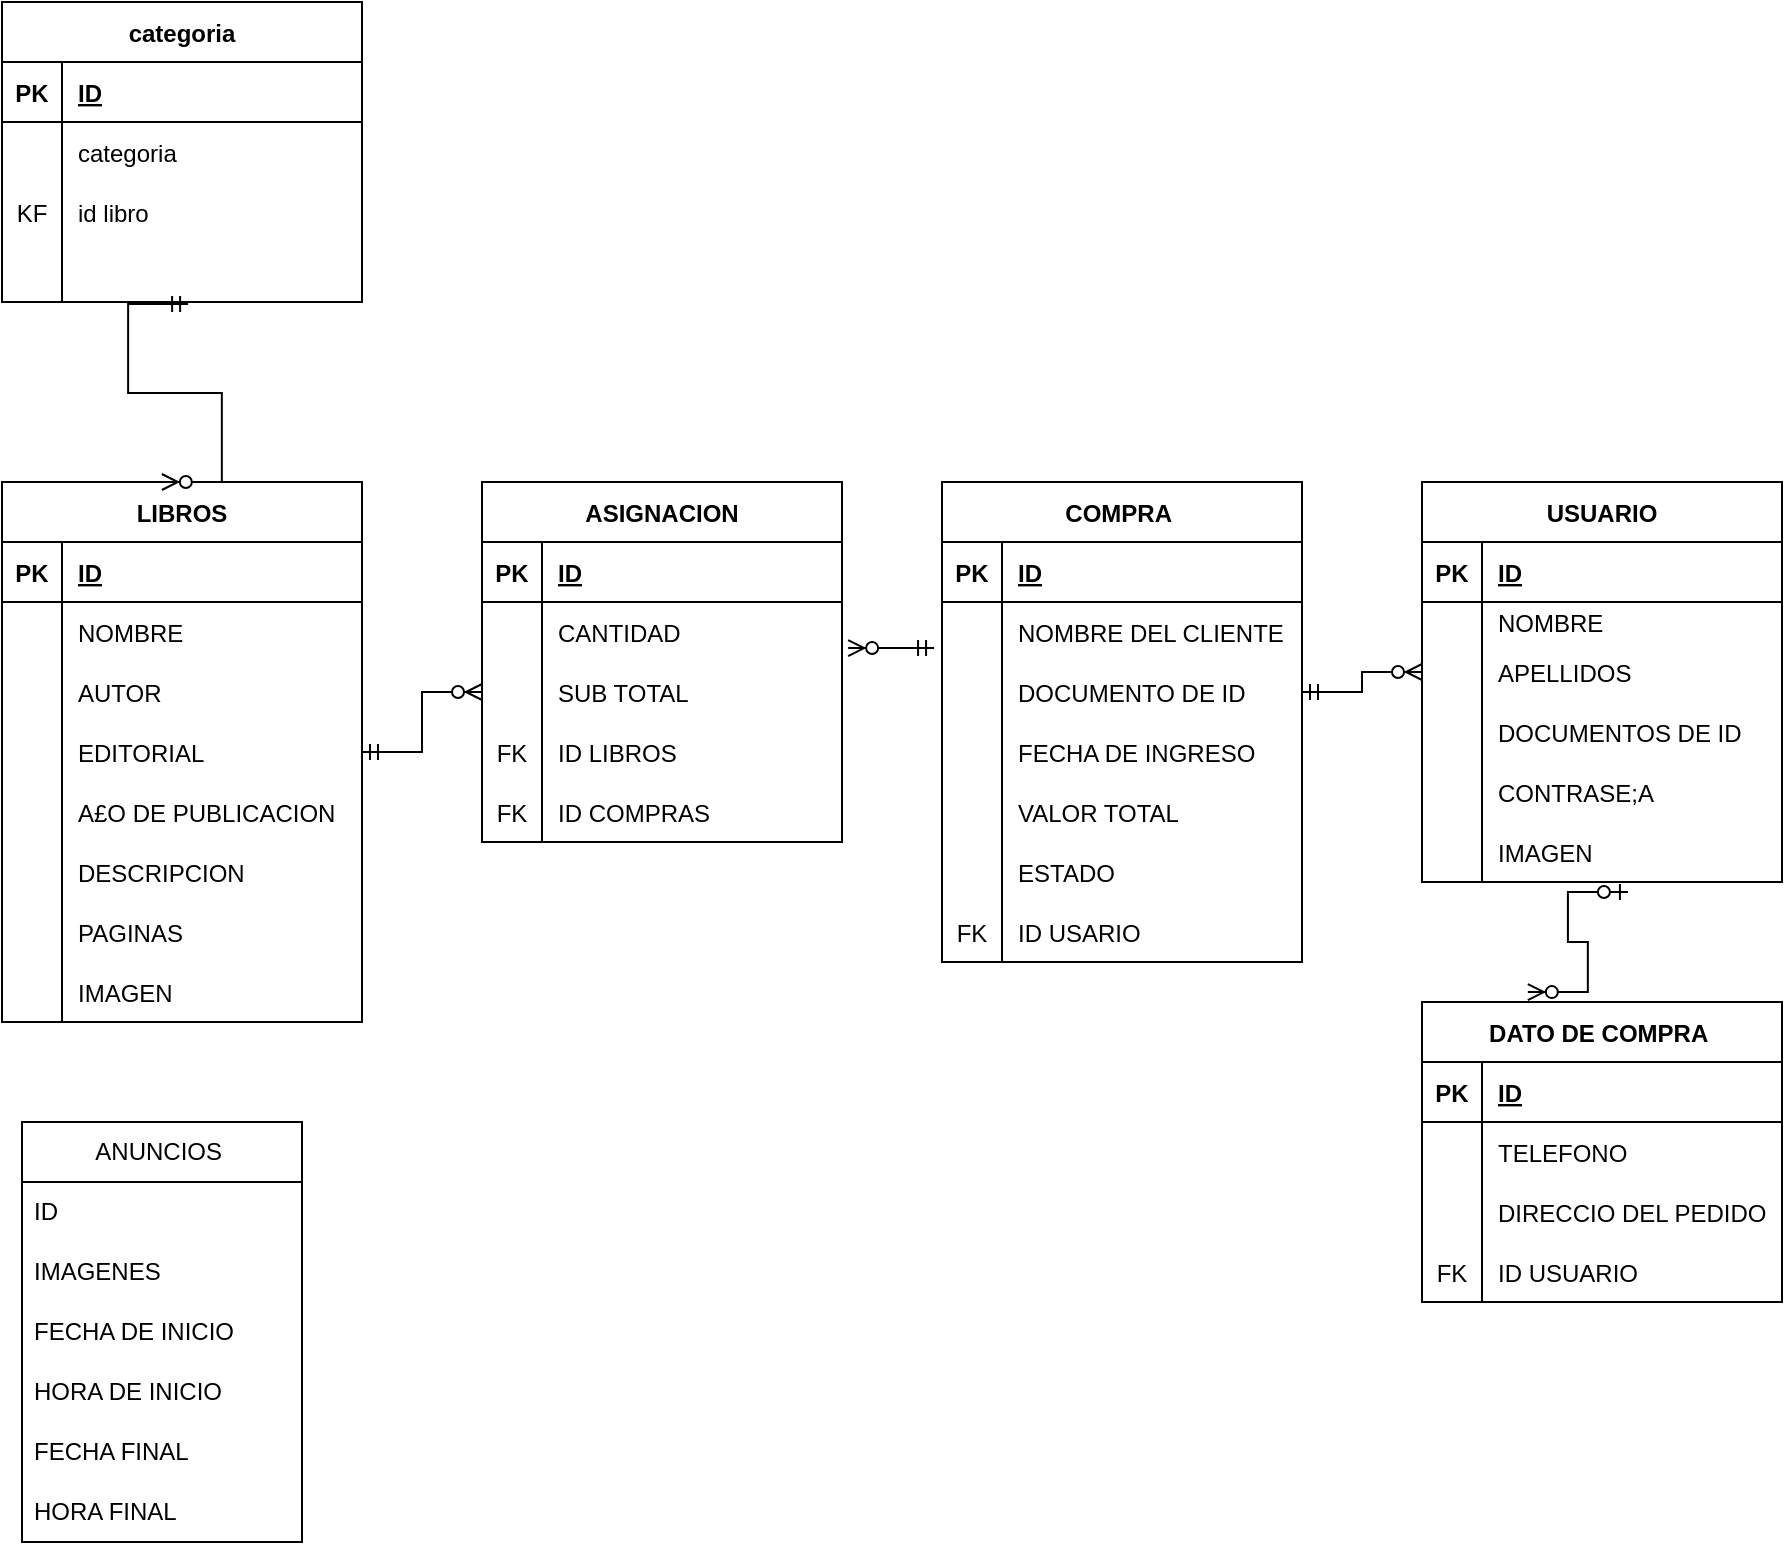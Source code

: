 <mxfile version="20.8.23" type="github">
  <diagram name="Page-1" id="SdOR_lcxehe7at8e-WVL">
    <mxGraphModel dx="880" dy="1613" grid="1" gridSize="10" guides="1" tooltips="1" connect="1" arrows="1" fold="1" page="1" pageScale="1" pageWidth="827" pageHeight="1169" math="0" shadow="0">
      <root>
        <mxCell id="0" />
        <mxCell id="1" parent="0" />
        <mxCell id="GpgRx4gBIqmJaKWtZ5LS-45" value="ANUNCIOS&amp;nbsp;" style="swimlane;fontStyle=0;childLayout=stackLayout;horizontal=1;startSize=30;horizontalStack=0;resizeParent=1;resizeParentMax=0;resizeLast=0;collapsible=1;marginBottom=0;whiteSpace=wrap;html=1;" vertex="1" parent="1">
          <mxGeometry x="40" y="420" width="140" height="210" as="geometry" />
        </mxCell>
        <mxCell id="GpgRx4gBIqmJaKWtZ5LS-46" value="ID" style="text;strokeColor=none;fillColor=none;align=left;verticalAlign=middle;spacingLeft=4;spacingRight=4;overflow=hidden;points=[[0,0.5],[1,0.5]];portConstraint=eastwest;rotatable=0;whiteSpace=wrap;html=1;" vertex="1" parent="GpgRx4gBIqmJaKWtZ5LS-45">
          <mxGeometry y="30" width="140" height="30" as="geometry" />
        </mxCell>
        <mxCell id="GpgRx4gBIqmJaKWtZ5LS-47" value="IMAGENES" style="text;strokeColor=none;fillColor=none;align=left;verticalAlign=middle;spacingLeft=4;spacingRight=4;overflow=hidden;points=[[0,0.5],[1,0.5]];portConstraint=eastwest;rotatable=0;whiteSpace=wrap;html=1;" vertex="1" parent="GpgRx4gBIqmJaKWtZ5LS-45">
          <mxGeometry y="60" width="140" height="30" as="geometry" />
        </mxCell>
        <mxCell id="GpgRx4gBIqmJaKWtZ5LS-48" value="FECHA DE INICIO" style="text;strokeColor=none;fillColor=none;align=left;verticalAlign=middle;spacingLeft=4;spacingRight=4;overflow=hidden;points=[[0,0.5],[1,0.5]];portConstraint=eastwest;rotatable=0;whiteSpace=wrap;html=1;" vertex="1" parent="GpgRx4gBIqmJaKWtZ5LS-45">
          <mxGeometry y="90" width="140" height="30" as="geometry" />
        </mxCell>
        <mxCell id="GpgRx4gBIqmJaKWtZ5LS-49" value="HORA DE INICIO" style="text;strokeColor=none;fillColor=none;align=left;verticalAlign=middle;spacingLeft=4;spacingRight=4;overflow=hidden;points=[[0,0.5],[1,0.5]];portConstraint=eastwest;rotatable=0;whiteSpace=wrap;html=1;" vertex="1" parent="GpgRx4gBIqmJaKWtZ5LS-45">
          <mxGeometry y="120" width="140" height="30" as="geometry" />
        </mxCell>
        <mxCell id="GpgRx4gBIqmJaKWtZ5LS-50" value="FECHA FINAL&amp;nbsp;" style="text;strokeColor=none;fillColor=none;align=left;verticalAlign=middle;spacingLeft=4;spacingRight=4;overflow=hidden;points=[[0,0.5],[1,0.5]];portConstraint=eastwest;rotatable=0;whiteSpace=wrap;html=1;" vertex="1" parent="GpgRx4gBIqmJaKWtZ5LS-45">
          <mxGeometry y="150" width="140" height="30" as="geometry" />
        </mxCell>
        <mxCell id="GpgRx4gBIqmJaKWtZ5LS-51" value="HORA FINAL" style="text;strokeColor=none;fillColor=none;align=left;verticalAlign=middle;spacingLeft=4;spacingRight=4;overflow=hidden;points=[[0,0.5],[1,0.5]];portConstraint=eastwest;rotatable=0;whiteSpace=wrap;html=1;" vertex="1" parent="GpgRx4gBIqmJaKWtZ5LS-45">
          <mxGeometry y="180" width="140" height="30" as="geometry" />
        </mxCell>
        <mxCell id="GpgRx4gBIqmJaKWtZ5LS-78" value="DATO DE COMPRA " style="shape=table;startSize=30;container=1;collapsible=1;childLayout=tableLayout;fixedRows=1;rowLines=0;fontStyle=1;align=center;resizeLast=1;" vertex="1" parent="1">
          <mxGeometry x="740" y="360" width="180" height="150" as="geometry" />
        </mxCell>
        <mxCell id="GpgRx4gBIqmJaKWtZ5LS-79" value="" style="shape=tableRow;horizontal=0;startSize=0;swimlaneHead=0;swimlaneBody=0;fillColor=none;collapsible=0;dropTarget=0;points=[[0,0.5],[1,0.5]];portConstraint=eastwest;top=0;left=0;right=0;bottom=1;" vertex="1" parent="GpgRx4gBIqmJaKWtZ5LS-78">
          <mxGeometry y="30" width="180" height="30" as="geometry" />
        </mxCell>
        <mxCell id="GpgRx4gBIqmJaKWtZ5LS-80" value="PK" style="shape=partialRectangle;connectable=0;fillColor=none;top=0;left=0;bottom=0;right=0;fontStyle=1;overflow=hidden;" vertex="1" parent="GpgRx4gBIqmJaKWtZ5LS-79">
          <mxGeometry width="30" height="30" as="geometry">
            <mxRectangle width="30" height="30" as="alternateBounds" />
          </mxGeometry>
        </mxCell>
        <mxCell id="GpgRx4gBIqmJaKWtZ5LS-81" value="ID" style="shape=partialRectangle;connectable=0;fillColor=none;top=0;left=0;bottom=0;right=0;align=left;spacingLeft=6;fontStyle=5;overflow=hidden;" vertex="1" parent="GpgRx4gBIqmJaKWtZ5LS-79">
          <mxGeometry x="30" width="150" height="30" as="geometry">
            <mxRectangle width="150" height="30" as="alternateBounds" />
          </mxGeometry>
        </mxCell>
        <mxCell id="GpgRx4gBIqmJaKWtZ5LS-82" value="" style="shape=tableRow;horizontal=0;startSize=0;swimlaneHead=0;swimlaneBody=0;fillColor=none;collapsible=0;dropTarget=0;points=[[0,0.5],[1,0.5]];portConstraint=eastwest;top=0;left=0;right=0;bottom=0;" vertex="1" parent="GpgRx4gBIqmJaKWtZ5LS-78">
          <mxGeometry y="60" width="180" height="30" as="geometry" />
        </mxCell>
        <mxCell id="GpgRx4gBIqmJaKWtZ5LS-83" value="" style="shape=partialRectangle;connectable=0;fillColor=none;top=0;left=0;bottom=0;right=0;editable=1;overflow=hidden;" vertex="1" parent="GpgRx4gBIqmJaKWtZ5LS-82">
          <mxGeometry width="30" height="30" as="geometry">
            <mxRectangle width="30" height="30" as="alternateBounds" />
          </mxGeometry>
        </mxCell>
        <mxCell id="GpgRx4gBIqmJaKWtZ5LS-84" value="TELEFONO " style="shape=partialRectangle;connectable=0;fillColor=none;top=0;left=0;bottom=0;right=0;align=left;spacingLeft=6;overflow=hidden;" vertex="1" parent="GpgRx4gBIqmJaKWtZ5LS-82">
          <mxGeometry x="30" width="150" height="30" as="geometry">
            <mxRectangle width="150" height="30" as="alternateBounds" />
          </mxGeometry>
        </mxCell>
        <mxCell id="GpgRx4gBIqmJaKWtZ5LS-85" value="" style="shape=tableRow;horizontal=0;startSize=0;swimlaneHead=0;swimlaneBody=0;fillColor=none;collapsible=0;dropTarget=0;points=[[0,0.5],[1,0.5]];portConstraint=eastwest;top=0;left=0;right=0;bottom=0;" vertex="1" parent="GpgRx4gBIqmJaKWtZ5LS-78">
          <mxGeometry y="90" width="180" height="30" as="geometry" />
        </mxCell>
        <mxCell id="GpgRx4gBIqmJaKWtZ5LS-86" value="" style="shape=partialRectangle;connectable=0;fillColor=none;top=0;left=0;bottom=0;right=0;editable=1;overflow=hidden;" vertex="1" parent="GpgRx4gBIqmJaKWtZ5LS-85">
          <mxGeometry width="30" height="30" as="geometry">
            <mxRectangle width="30" height="30" as="alternateBounds" />
          </mxGeometry>
        </mxCell>
        <mxCell id="GpgRx4gBIqmJaKWtZ5LS-87" value="DIRECCIO DEL PEDIDO " style="shape=partialRectangle;connectable=0;fillColor=none;top=0;left=0;bottom=0;right=0;align=left;spacingLeft=6;overflow=hidden;" vertex="1" parent="GpgRx4gBIqmJaKWtZ5LS-85">
          <mxGeometry x="30" width="150" height="30" as="geometry">
            <mxRectangle width="150" height="30" as="alternateBounds" />
          </mxGeometry>
        </mxCell>
        <mxCell id="GpgRx4gBIqmJaKWtZ5LS-88" value="" style="shape=tableRow;horizontal=0;startSize=0;swimlaneHead=0;swimlaneBody=0;fillColor=none;collapsible=0;dropTarget=0;points=[[0,0.5],[1,0.5]];portConstraint=eastwest;top=0;left=0;right=0;bottom=0;" vertex="1" parent="GpgRx4gBIqmJaKWtZ5LS-78">
          <mxGeometry y="120" width="180" height="30" as="geometry" />
        </mxCell>
        <mxCell id="GpgRx4gBIqmJaKWtZ5LS-89" value="FK" style="shape=partialRectangle;connectable=0;fillColor=none;top=0;left=0;bottom=0;right=0;editable=1;overflow=hidden;" vertex="1" parent="GpgRx4gBIqmJaKWtZ5LS-88">
          <mxGeometry width="30" height="30" as="geometry">
            <mxRectangle width="30" height="30" as="alternateBounds" />
          </mxGeometry>
        </mxCell>
        <mxCell id="GpgRx4gBIqmJaKWtZ5LS-90" value="ID USUARIO " style="shape=partialRectangle;connectable=0;fillColor=none;top=0;left=0;bottom=0;right=0;align=left;spacingLeft=6;overflow=hidden;" vertex="1" parent="GpgRx4gBIqmJaKWtZ5LS-88">
          <mxGeometry x="30" width="150" height="30" as="geometry">
            <mxRectangle width="150" height="30" as="alternateBounds" />
          </mxGeometry>
        </mxCell>
        <mxCell id="GpgRx4gBIqmJaKWtZ5LS-91" value="USUARIO" style="shape=table;startSize=30;container=1;collapsible=1;childLayout=tableLayout;fixedRows=1;rowLines=0;fontStyle=1;align=center;resizeLast=1;" vertex="1" parent="1">
          <mxGeometry x="740" y="100" width="180" height="200" as="geometry" />
        </mxCell>
        <mxCell id="GpgRx4gBIqmJaKWtZ5LS-92" value="" style="shape=tableRow;horizontal=0;startSize=0;swimlaneHead=0;swimlaneBody=0;fillColor=none;collapsible=0;dropTarget=0;points=[[0,0.5],[1,0.5]];portConstraint=eastwest;top=0;left=0;right=0;bottom=1;" vertex="1" parent="GpgRx4gBIqmJaKWtZ5LS-91">
          <mxGeometry y="30" width="180" height="30" as="geometry" />
        </mxCell>
        <mxCell id="GpgRx4gBIqmJaKWtZ5LS-93" value="PK" style="shape=partialRectangle;connectable=0;fillColor=none;top=0;left=0;bottom=0;right=0;fontStyle=1;overflow=hidden;" vertex="1" parent="GpgRx4gBIqmJaKWtZ5LS-92">
          <mxGeometry width="30" height="30" as="geometry">
            <mxRectangle width="30" height="30" as="alternateBounds" />
          </mxGeometry>
        </mxCell>
        <mxCell id="GpgRx4gBIqmJaKWtZ5LS-94" value="ID" style="shape=partialRectangle;connectable=0;fillColor=none;top=0;left=0;bottom=0;right=0;align=left;spacingLeft=6;fontStyle=5;overflow=hidden;" vertex="1" parent="GpgRx4gBIqmJaKWtZ5LS-92">
          <mxGeometry x="30" width="150" height="30" as="geometry">
            <mxRectangle width="150" height="30" as="alternateBounds" />
          </mxGeometry>
        </mxCell>
        <mxCell id="GpgRx4gBIqmJaKWtZ5LS-95" value="" style="shape=tableRow;horizontal=0;startSize=0;swimlaneHead=0;swimlaneBody=0;fillColor=none;collapsible=0;dropTarget=0;points=[[0,0.5],[1,0.5]];portConstraint=eastwest;top=0;left=0;right=0;bottom=0;" vertex="1" parent="GpgRx4gBIqmJaKWtZ5LS-91">
          <mxGeometry y="60" width="180" height="20" as="geometry" />
        </mxCell>
        <mxCell id="GpgRx4gBIqmJaKWtZ5LS-96" value="" style="shape=partialRectangle;connectable=0;fillColor=none;top=0;left=0;bottom=0;right=0;editable=1;overflow=hidden;" vertex="1" parent="GpgRx4gBIqmJaKWtZ5LS-95">
          <mxGeometry width="30" height="20" as="geometry">
            <mxRectangle width="30" height="20" as="alternateBounds" />
          </mxGeometry>
        </mxCell>
        <mxCell id="GpgRx4gBIqmJaKWtZ5LS-97" value="NOMBRE" style="shape=partialRectangle;connectable=0;fillColor=none;top=0;left=0;bottom=0;right=0;align=left;spacingLeft=6;overflow=hidden;" vertex="1" parent="GpgRx4gBIqmJaKWtZ5LS-95">
          <mxGeometry x="30" width="150" height="20" as="geometry">
            <mxRectangle width="150" height="20" as="alternateBounds" />
          </mxGeometry>
        </mxCell>
        <mxCell id="GpgRx4gBIqmJaKWtZ5LS-98" value="" style="shape=tableRow;horizontal=0;startSize=0;swimlaneHead=0;swimlaneBody=0;fillColor=none;collapsible=0;dropTarget=0;points=[[0,0.5],[1,0.5]];portConstraint=eastwest;top=0;left=0;right=0;bottom=0;" vertex="1" parent="GpgRx4gBIqmJaKWtZ5LS-91">
          <mxGeometry y="80" width="180" height="30" as="geometry" />
        </mxCell>
        <mxCell id="GpgRx4gBIqmJaKWtZ5LS-99" value="" style="shape=partialRectangle;connectable=0;fillColor=none;top=0;left=0;bottom=0;right=0;editable=1;overflow=hidden;" vertex="1" parent="GpgRx4gBIqmJaKWtZ5LS-98">
          <mxGeometry width="30" height="30" as="geometry">
            <mxRectangle width="30" height="30" as="alternateBounds" />
          </mxGeometry>
        </mxCell>
        <mxCell id="GpgRx4gBIqmJaKWtZ5LS-100" value="APELLIDOS " style="shape=partialRectangle;connectable=0;fillColor=none;top=0;left=0;bottom=0;right=0;align=left;spacingLeft=6;overflow=hidden;" vertex="1" parent="GpgRx4gBIqmJaKWtZ5LS-98">
          <mxGeometry x="30" width="150" height="30" as="geometry">
            <mxRectangle width="150" height="30" as="alternateBounds" />
          </mxGeometry>
        </mxCell>
        <mxCell id="GpgRx4gBIqmJaKWtZ5LS-101" value="" style="shape=tableRow;horizontal=0;startSize=0;swimlaneHead=0;swimlaneBody=0;fillColor=none;collapsible=0;dropTarget=0;points=[[0,0.5],[1,0.5]];portConstraint=eastwest;top=0;left=0;right=0;bottom=0;" vertex="1" parent="GpgRx4gBIqmJaKWtZ5LS-91">
          <mxGeometry y="110" width="180" height="30" as="geometry" />
        </mxCell>
        <mxCell id="GpgRx4gBIqmJaKWtZ5LS-102" value="" style="shape=partialRectangle;connectable=0;fillColor=none;top=0;left=0;bottom=0;right=0;editable=1;overflow=hidden;" vertex="1" parent="GpgRx4gBIqmJaKWtZ5LS-101">
          <mxGeometry width="30" height="30" as="geometry">
            <mxRectangle width="30" height="30" as="alternateBounds" />
          </mxGeometry>
        </mxCell>
        <mxCell id="GpgRx4gBIqmJaKWtZ5LS-103" value="DOCUMENTOS DE ID" style="shape=partialRectangle;connectable=0;fillColor=none;top=0;left=0;bottom=0;right=0;align=left;spacingLeft=6;overflow=hidden;" vertex="1" parent="GpgRx4gBIqmJaKWtZ5LS-101">
          <mxGeometry x="30" width="150" height="30" as="geometry">
            <mxRectangle width="150" height="30" as="alternateBounds" />
          </mxGeometry>
        </mxCell>
        <mxCell id="GpgRx4gBIqmJaKWtZ5LS-104" value="" style="shape=tableRow;horizontal=0;startSize=0;swimlaneHead=0;swimlaneBody=0;fillColor=none;collapsible=0;dropTarget=0;points=[[0,0.5],[1,0.5]];portConstraint=eastwest;top=0;left=0;right=0;bottom=0;" vertex="1" parent="GpgRx4gBIqmJaKWtZ5LS-91">
          <mxGeometry y="140" width="180" height="30" as="geometry" />
        </mxCell>
        <mxCell id="GpgRx4gBIqmJaKWtZ5LS-105" value="" style="shape=partialRectangle;connectable=0;fillColor=none;top=0;left=0;bottom=0;right=0;editable=1;overflow=hidden;" vertex="1" parent="GpgRx4gBIqmJaKWtZ5LS-104">
          <mxGeometry width="30" height="30" as="geometry">
            <mxRectangle width="30" height="30" as="alternateBounds" />
          </mxGeometry>
        </mxCell>
        <mxCell id="GpgRx4gBIqmJaKWtZ5LS-106" value="CONTRASE;A " style="shape=partialRectangle;connectable=0;fillColor=none;top=0;left=0;bottom=0;right=0;align=left;spacingLeft=6;overflow=hidden;" vertex="1" parent="GpgRx4gBIqmJaKWtZ5LS-104">
          <mxGeometry x="30" width="150" height="30" as="geometry">
            <mxRectangle width="150" height="30" as="alternateBounds" />
          </mxGeometry>
        </mxCell>
        <mxCell id="GpgRx4gBIqmJaKWtZ5LS-107" value="" style="shape=tableRow;horizontal=0;startSize=0;swimlaneHead=0;swimlaneBody=0;fillColor=none;collapsible=0;dropTarget=0;points=[[0,0.5],[1,0.5]];portConstraint=eastwest;top=0;left=0;right=0;bottom=0;" vertex="1" parent="GpgRx4gBIqmJaKWtZ5LS-91">
          <mxGeometry y="170" width="180" height="30" as="geometry" />
        </mxCell>
        <mxCell id="GpgRx4gBIqmJaKWtZ5LS-108" value="" style="shape=partialRectangle;connectable=0;fillColor=none;top=0;left=0;bottom=0;right=0;editable=1;overflow=hidden;" vertex="1" parent="GpgRx4gBIqmJaKWtZ5LS-107">
          <mxGeometry width="30" height="30" as="geometry">
            <mxRectangle width="30" height="30" as="alternateBounds" />
          </mxGeometry>
        </mxCell>
        <mxCell id="GpgRx4gBIqmJaKWtZ5LS-109" value="IMAGEN " style="shape=partialRectangle;connectable=0;fillColor=none;top=0;left=0;bottom=0;right=0;align=left;spacingLeft=6;overflow=hidden;" vertex="1" parent="GpgRx4gBIqmJaKWtZ5LS-107">
          <mxGeometry x="30" width="150" height="30" as="geometry">
            <mxRectangle width="150" height="30" as="alternateBounds" />
          </mxGeometry>
        </mxCell>
        <mxCell id="GpgRx4gBIqmJaKWtZ5LS-110" value="COMPRA " style="shape=table;startSize=30;container=1;collapsible=1;childLayout=tableLayout;fixedRows=1;rowLines=0;fontStyle=1;align=center;resizeLast=1;" vertex="1" parent="1">
          <mxGeometry x="500" y="100" width="180" height="240" as="geometry" />
        </mxCell>
        <mxCell id="GpgRx4gBIqmJaKWtZ5LS-111" value="" style="shape=tableRow;horizontal=0;startSize=0;swimlaneHead=0;swimlaneBody=0;fillColor=none;collapsible=0;dropTarget=0;points=[[0,0.5],[1,0.5]];portConstraint=eastwest;top=0;left=0;right=0;bottom=1;" vertex="1" parent="GpgRx4gBIqmJaKWtZ5LS-110">
          <mxGeometry y="30" width="180" height="30" as="geometry" />
        </mxCell>
        <mxCell id="GpgRx4gBIqmJaKWtZ5LS-112" value="PK" style="shape=partialRectangle;connectable=0;fillColor=none;top=0;left=0;bottom=0;right=0;fontStyle=1;overflow=hidden;" vertex="1" parent="GpgRx4gBIqmJaKWtZ5LS-111">
          <mxGeometry width="30" height="30" as="geometry">
            <mxRectangle width="30" height="30" as="alternateBounds" />
          </mxGeometry>
        </mxCell>
        <mxCell id="GpgRx4gBIqmJaKWtZ5LS-113" value="ID" style="shape=partialRectangle;connectable=0;fillColor=none;top=0;left=0;bottom=0;right=0;align=left;spacingLeft=6;fontStyle=5;overflow=hidden;" vertex="1" parent="GpgRx4gBIqmJaKWtZ5LS-111">
          <mxGeometry x="30" width="150" height="30" as="geometry">
            <mxRectangle width="150" height="30" as="alternateBounds" />
          </mxGeometry>
        </mxCell>
        <mxCell id="GpgRx4gBIqmJaKWtZ5LS-114" value="" style="shape=tableRow;horizontal=0;startSize=0;swimlaneHead=0;swimlaneBody=0;fillColor=none;collapsible=0;dropTarget=0;points=[[0,0.5],[1,0.5]];portConstraint=eastwest;top=0;left=0;right=0;bottom=0;" vertex="1" parent="GpgRx4gBIqmJaKWtZ5LS-110">
          <mxGeometry y="60" width="180" height="30" as="geometry" />
        </mxCell>
        <mxCell id="GpgRx4gBIqmJaKWtZ5LS-115" value="" style="shape=partialRectangle;connectable=0;fillColor=none;top=0;left=0;bottom=0;right=0;editable=1;overflow=hidden;" vertex="1" parent="GpgRx4gBIqmJaKWtZ5LS-114">
          <mxGeometry width="30" height="30" as="geometry">
            <mxRectangle width="30" height="30" as="alternateBounds" />
          </mxGeometry>
        </mxCell>
        <mxCell id="GpgRx4gBIqmJaKWtZ5LS-116" value="NOMBRE DEL CLIENTE" style="shape=partialRectangle;connectable=0;fillColor=none;top=0;left=0;bottom=0;right=0;align=left;spacingLeft=6;overflow=hidden;" vertex="1" parent="GpgRx4gBIqmJaKWtZ5LS-114">
          <mxGeometry x="30" width="150" height="30" as="geometry">
            <mxRectangle width="150" height="30" as="alternateBounds" />
          </mxGeometry>
        </mxCell>
        <mxCell id="GpgRx4gBIqmJaKWtZ5LS-117" value="" style="shape=tableRow;horizontal=0;startSize=0;swimlaneHead=0;swimlaneBody=0;fillColor=none;collapsible=0;dropTarget=0;points=[[0,0.5],[1,0.5]];portConstraint=eastwest;top=0;left=0;right=0;bottom=0;" vertex="1" parent="GpgRx4gBIqmJaKWtZ5LS-110">
          <mxGeometry y="90" width="180" height="30" as="geometry" />
        </mxCell>
        <mxCell id="GpgRx4gBIqmJaKWtZ5LS-118" value="" style="shape=partialRectangle;connectable=0;fillColor=none;top=0;left=0;bottom=0;right=0;editable=1;overflow=hidden;" vertex="1" parent="GpgRx4gBIqmJaKWtZ5LS-117">
          <mxGeometry width="30" height="30" as="geometry">
            <mxRectangle width="30" height="30" as="alternateBounds" />
          </mxGeometry>
        </mxCell>
        <mxCell id="GpgRx4gBIqmJaKWtZ5LS-119" value="DOCUMENTO DE ID" style="shape=partialRectangle;connectable=0;fillColor=none;top=0;left=0;bottom=0;right=0;align=left;spacingLeft=6;overflow=hidden;" vertex="1" parent="GpgRx4gBIqmJaKWtZ5LS-117">
          <mxGeometry x="30" width="150" height="30" as="geometry">
            <mxRectangle width="150" height="30" as="alternateBounds" />
          </mxGeometry>
        </mxCell>
        <mxCell id="GpgRx4gBIqmJaKWtZ5LS-120" value="" style="shape=tableRow;horizontal=0;startSize=0;swimlaneHead=0;swimlaneBody=0;fillColor=none;collapsible=0;dropTarget=0;points=[[0,0.5],[1,0.5]];portConstraint=eastwest;top=0;left=0;right=0;bottom=0;" vertex="1" parent="GpgRx4gBIqmJaKWtZ5LS-110">
          <mxGeometry y="120" width="180" height="30" as="geometry" />
        </mxCell>
        <mxCell id="GpgRx4gBIqmJaKWtZ5LS-121" value="" style="shape=partialRectangle;connectable=0;fillColor=none;top=0;left=0;bottom=0;right=0;editable=1;overflow=hidden;" vertex="1" parent="GpgRx4gBIqmJaKWtZ5LS-120">
          <mxGeometry width="30" height="30" as="geometry">
            <mxRectangle width="30" height="30" as="alternateBounds" />
          </mxGeometry>
        </mxCell>
        <mxCell id="GpgRx4gBIqmJaKWtZ5LS-122" value="FECHA DE INGRESO" style="shape=partialRectangle;connectable=0;fillColor=none;top=0;left=0;bottom=0;right=0;align=left;spacingLeft=6;overflow=hidden;" vertex="1" parent="GpgRx4gBIqmJaKWtZ5LS-120">
          <mxGeometry x="30" width="150" height="30" as="geometry">
            <mxRectangle width="150" height="30" as="alternateBounds" />
          </mxGeometry>
        </mxCell>
        <mxCell id="GpgRx4gBIqmJaKWtZ5LS-123" value="" style="shape=tableRow;horizontal=0;startSize=0;swimlaneHead=0;swimlaneBody=0;fillColor=none;collapsible=0;dropTarget=0;points=[[0,0.5],[1,0.5]];portConstraint=eastwest;top=0;left=0;right=0;bottom=0;" vertex="1" parent="GpgRx4gBIqmJaKWtZ5LS-110">
          <mxGeometry y="150" width="180" height="30" as="geometry" />
        </mxCell>
        <mxCell id="GpgRx4gBIqmJaKWtZ5LS-124" value="" style="shape=partialRectangle;connectable=0;fillColor=none;top=0;left=0;bottom=0;right=0;editable=1;overflow=hidden;" vertex="1" parent="GpgRx4gBIqmJaKWtZ5LS-123">
          <mxGeometry width="30" height="30" as="geometry">
            <mxRectangle width="30" height="30" as="alternateBounds" />
          </mxGeometry>
        </mxCell>
        <mxCell id="GpgRx4gBIqmJaKWtZ5LS-125" value="VALOR TOTAL" style="shape=partialRectangle;connectable=0;fillColor=none;top=0;left=0;bottom=0;right=0;align=left;spacingLeft=6;overflow=hidden;" vertex="1" parent="GpgRx4gBIqmJaKWtZ5LS-123">
          <mxGeometry x="30" width="150" height="30" as="geometry">
            <mxRectangle width="150" height="30" as="alternateBounds" />
          </mxGeometry>
        </mxCell>
        <mxCell id="GpgRx4gBIqmJaKWtZ5LS-126" value="" style="shape=tableRow;horizontal=0;startSize=0;swimlaneHead=0;swimlaneBody=0;fillColor=none;collapsible=0;dropTarget=0;points=[[0,0.5],[1,0.5]];portConstraint=eastwest;top=0;left=0;right=0;bottom=0;" vertex="1" parent="GpgRx4gBIqmJaKWtZ5LS-110">
          <mxGeometry y="180" width="180" height="30" as="geometry" />
        </mxCell>
        <mxCell id="GpgRx4gBIqmJaKWtZ5LS-127" value="" style="shape=partialRectangle;connectable=0;fillColor=none;top=0;left=0;bottom=0;right=0;editable=1;overflow=hidden;" vertex="1" parent="GpgRx4gBIqmJaKWtZ5LS-126">
          <mxGeometry width="30" height="30" as="geometry">
            <mxRectangle width="30" height="30" as="alternateBounds" />
          </mxGeometry>
        </mxCell>
        <mxCell id="GpgRx4gBIqmJaKWtZ5LS-128" value="ESTADO " style="shape=partialRectangle;connectable=0;fillColor=none;top=0;left=0;bottom=0;right=0;align=left;spacingLeft=6;overflow=hidden;" vertex="1" parent="GpgRx4gBIqmJaKWtZ5LS-126">
          <mxGeometry x="30" width="150" height="30" as="geometry">
            <mxRectangle width="150" height="30" as="alternateBounds" />
          </mxGeometry>
        </mxCell>
        <mxCell id="GpgRx4gBIqmJaKWtZ5LS-321" value="" style="shape=tableRow;horizontal=0;startSize=0;swimlaneHead=0;swimlaneBody=0;fillColor=none;collapsible=0;dropTarget=0;points=[[0,0.5],[1,0.5]];portConstraint=eastwest;top=0;left=0;right=0;bottom=0;" vertex="1" parent="GpgRx4gBIqmJaKWtZ5LS-110">
          <mxGeometry y="210" width="180" height="30" as="geometry" />
        </mxCell>
        <mxCell id="GpgRx4gBIqmJaKWtZ5LS-322" value="FK" style="shape=partialRectangle;connectable=0;fillColor=none;top=0;left=0;bottom=0;right=0;editable=1;overflow=hidden;" vertex="1" parent="GpgRx4gBIqmJaKWtZ5LS-321">
          <mxGeometry width="30" height="30" as="geometry">
            <mxRectangle width="30" height="30" as="alternateBounds" />
          </mxGeometry>
        </mxCell>
        <mxCell id="GpgRx4gBIqmJaKWtZ5LS-323" value="ID USARIO" style="shape=partialRectangle;connectable=0;fillColor=none;top=0;left=0;bottom=0;right=0;align=left;spacingLeft=6;overflow=hidden;" vertex="1" parent="GpgRx4gBIqmJaKWtZ5LS-321">
          <mxGeometry x="30" width="150" height="30" as="geometry">
            <mxRectangle width="150" height="30" as="alternateBounds" />
          </mxGeometry>
        </mxCell>
        <mxCell id="GpgRx4gBIqmJaKWtZ5LS-193" value="ASIGNACION" style="shape=table;startSize=30;container=1;collapsible=1;childLayout=tableLayout;fixedRows=1;rowLines=0;fontStyle=1;align=center;resizeLast=1;" vertex="1" parent="1">
          <mxGeometry x="270" y="100" width="180" height="180" as="geometry" />
        </mxCell>
        <mxCell id="GpgRx4gBIqmJaKWtZ5LS-194" value="" style="shape=tableRow;horizontal=0;startSize=0;swimlaneHead=0;swimlaneBody=0;fillColor=none;collapsible=0;dropTarget=0;points=[[0,0.5],[1,0.5]];portConstraint=eastwest;top=0;left=0;right=0;bottom=1;" vertex="1" parent="GpgRx4gBIqmJaKWtZ5LS-193">
          <mxGeometry y="30" width="180" height="30" as="geometry" />
        </mxCell>
        <mxCell id="GpgRx4gBIqmJaKWtZ5LS-195" value="PK" style="shape=partialRectangle;connectable=0;fillColor=none;top=0;left=0;bottom=0;right=0;fontStyle=1;overflow=hidden;" vertex="1" parent="GpgRx4gBIqmJaKWtZ5LS-194">
          <mxGeometry width="30" height="30" as="geometry">
            <mxRectangle width="30" height="30" as="alternateBounds" />
          </mxGeometry>
        </mxCell>
        <mxCell id="GpgRx4gBIqmJaKWtZ5LS-196" value="ID" style="shape=partialRectangle;connectable=0;fillColor=none;top=0;left=0;bottom=0;right=0;align=left;spacingLeft=6;fontStyle=5;overflow=hidden;" vertex="1" parent="GpgRx4gBIqmJaKWtZ5LS-194">
          <mxGeometry x="30" width="150" height="30" as="geometry">
            <mxRectangle width="150" height="30" as="alternateBounds" />
          </mxGeometry>
        </mxCell>
        <mxCell id="GpgRx4gBIqmJaKWtZ5LS-197" value="" style="shape=tableRow;horizontal=0;startSize=0;swimlaneHead=0;swimlaneBody=0;fillColor=none;collapsible=0;dropTarget=0;points=[[0,0.5],[1,0.5]];portConstraint=eastwest;top=0;left=0;right=0;bottom=0;" vertex="1" parent="GpgRx4gBIqmJaKWtZ5LS-193">
          <mxGeometry y="60" width="180" height="30" as="geometry" />
        </mxCell>
        <mxCell id="GpgRx4gBIqmJaKWtZ5LS-198" value="" style="shape=partialRectangle;connectable=0;fillColor=none;top=0;left=0;bottom=0;right=0;editable=1;overflow=hidden;" vertex="1" parent="GpgRx4gBIqmJaKWtZ5LS-197">
          <mxGeometry width="30" height="30" as="geometry">
            <mxRectangle width="30" height="30" as="alternateBounds" />
          </mxGeometry>
        </mxCell>
        <mxCell id="GpgRx4gBIqmJaKWtZ5LS-199" value="CANTIDAD" style="shape=partialRectangle;connectable=0;fillColor=none;top=0;left=0;bottom=0;right=0;align=left;spacingLeft=6;overflow=hidden;" vertex="1" parent="GpgRx4gBIqmJaKWtZ5LS-197">
          <mxGeometry x="30" width="150" height="30" as="geometry">
            <mxRectangle width="150" height="30" as="alternateBounds" />
          </mxGeometry>
        </mxCell>
        <mxCell id="GpgRx4gBIqmJaKWtZ5LS-200" value="" style="shape=tableRow;horizontal=0;startSize=0;swimlaneHead=0;swimlaneBody=0;fillColor=none;collapsible=0;dropTarget=0;points=[[0,0.5],[1,0.5]];portConstraint=eastwest;top=0;left=0;right=0;bottom=0;" vertex="1" parent="GpgRx4gBIqmJaKWtZ5LS-193">
          <mxGeometry y="90" width="180" height="30" as="geometry" />
        </mxCell>
        <mxCell id="GpgRx4gBIqmJaKWtZ5LS-201" value="" style="shape=partialRectangle;connectable=0;fillColor=none;top=0;left=0;bottom=0;right=0;editable=1;overflow=hidden;" vertex="1" parent="GpgRx4gBIqmJaKWtZ5LS-200">
          <mxGeometry width="30" height="30" as="geometry">
            <mxRectangle width="30" height="30" as="alternateBounds" />
          </mxGeometry>
        </mxCell>
        <mxCell id="GpgRx4gBIqmJaKWtZ5LS-202" value="SUB TOTAL " style="shape=partialRectangle;connectable=0;fillColor=none;top=0;left=0;bottom=0;right=0;align=left;spacingLeft=6;overflow=hidden;" vertex="1" parent="GpgRx4gBIqmJaKWtZ5LS-200">
          <mxGeometry x="30" width="150" height="30" as="geometry">
            <mxRectangle width="150" height="30" as="alternateBounds" />
          </mxGeometry>
        </mxCell>
        <mxCell id="GpgRx4gBIqmJaKWtZ5LS-203" value="" style="shape=tableRow;horizontal=0;startSize=0;swimlaneHead=0;swimlaneBody=0;fillColor=none;collapsible=0;dropTarget=0;points=[[0,0.5],[1,0.5]];portConstraint=eastwest;top=0;left=0;right=0;bottom=0;" vertex="1" parent="GpgRx4gBIqmJaKWtZ5LS-193">
          <mxGeometry y="120" width="180" height="30" as="geometry" />
        </mxCell>
        <mxCell id="GpgRx4gBIqmJaKWtZ5LS-204" value="FK" style="shape=partialRectangle;connectable=0;fillColor=none;top=0;left=0;bottom=0;right=0;editable=1;overflow=hidden;" vertex="1" parent="GpgRx4gBIqmJaKWtZ5LS-203">
          <mxGeometry width="30" height="30" as="geometry">
            <mxRectangle width="30" height="30" as="alternateBounds" />
          </mxGeometry>
        </mxCell>
        <mxCell id="GpgRx4gBIqmJaKWtZ5LS-205" value="ID LIBROS" style="shape=partialRectangle;connectable=0;fillColor=none;top=0;left=0;bottom=0;right=0;align=left;spacingLeft=6;overflow=hidden;" vertex="1" parent="GpgRx4gBIqmJaKWtZ5LS-203">
          <mxGeometry x="30" width="150" height="30" as="geometry">
            <mxRectangle width="150" height="30" as="alternateBounds" />
          </mxGeometry>
        </mxCell>
        <mxCell id="GpgRx4gBIqmJaKWtZ5LS-299" value="" style="shape=tableRow;horizontal=0;startSize=0;swimlaneHead=0;swimlaneBody=0;fillColor=none;collapsible=0;dropTarget=0;points=[[0,0.5],[1,0.5]];portConstraint=eastwest;top=0;left=0;right=0;bottom=0;" vertex="1" parent="GpgRx4gBIqmJaKWtZ5LS-193">
          <mxGeometry y="150" width="180" height="30" as="geometry" />
        </mxCell>
        <mxCell id="GpgRx4gBIqmJaKWtZ5LS-300" value="FK" style="shape=partialRectangle;connectable=0;fillColor=none;top=0;left=0;bottom=0;right=0;editable=1;overflow=hidden;" vertex="1" parent="GpgRx4gBIqmJaKWtZ5LS-299">
          <mxGeometry width="30" height="30" as="geometry">
            <mxRectangle width="30" height="30" as="alternateBounds" />
          </mxGeometry>
        </mxCell>
        <mxCell id="GpgRx4gBIqmJaKWtZ5LS-301" value="ID COMPRAS " style="shape=partialRectangle;connectable=0;fillColor=none;top=0;left=0;bottom=0;right=0;align=left;spacingLeft=6;overflow=hidden;" vertex="1" parent="GpgRx4gBIqmJaKWtZ5LS-299">
          <mxGeometry x="30" width="150" height="30" as="geometry">
            <mxRectangle width="150" height="30" as="alternateBounds" />
          </mxGeometry>
        </mxCell>
        <mxCell id="GpgRx4gBIqmJaKWtZ5LS-206" value="LIBROS" style="shape=table;startSize=30;container=1;collapsible=1;childLayout=tableLayout;fixedRows=1;rowLines=0;fontStyle=1;align=center;resizeLast=1;" vertex="1" parent="1">
          <mxGeometry x="30" y="100" width="180" height="270" as="geometry" />
        </mxCell>
        <mxCell id="GpgRx4gBIqmJaKWtZ5LS-207" value="" style="shape=tableRow;horizontal=0;startSize=0;swimlaneHead=0;swimlaneBody=0;fillColor=none;collapsible=0;dropTarget=0;points=[[0,0.5],[1,0.5]];portConstraint=eastwest;top=0;left=0;right=0;bottom=1;" vertex="1" parent="GpgRx4gBIqmJaKWtZ5LS-206">
          <mxGeometry y="30" width="180" height="30" as="geometry" />
        </mxCell>
        <mxCell id="GpgRx4gBIqmJaKWtZ5LS-208" value="PK" style="shape=partialRectangle;connectable=0;fillColor=none;top=0;left=0;bottom=0;right=0;fontStyle=1;overflow=hidden;" vertex="1" parent="GpgRx4gBIqmJaKWtZ5LS-207">
          <mxGeometry width="30" height="30" as="geometry">
            <mxRectangle width="30" height="30" as="alternateBounds" />
          </mxGeometry>
        </mxCell>
        <mxCell id="GpgRx4gBIqmJaKWtZ5LS-209" value="ID" style="shape=partialRectangle;connectable=0;fillColor=none;top=0;left=0;bottom=0;right=0;align=left;spacingLeft=6;fontStyle=5;overflow=hidden;" vertex="1" parent="GpgRx4gBIqmJaKWtZ5LS-207">
          <mxGeometry x="30" width="150" height="30" as="geometry">
            <mxRectangle width="150" height="30" as="alternateBounds" />
          </mxGeometry>
        </mxCell>
        <mxCell id="GpgRx4gBIqmJaKWtZ5LS-210" value="" style="shape=tableRow;horizontal=0;startSize=0;swimlaneHead=0;swimlaneBody=0;fillColor=none;collapsible=0;dropTarget=0;points=[[0,0.5],[1,0.5]];portConstraint=eastwest;top=0;left=0;right=0;bottom=0;" vertex="1" parent="GpgRx4gBIqmJaKWtZ5LS-206">
          <mxGeometry y="60" width="180" height="30" as="geometry" />
        </mxCell>
        <mxCell id="GpgRx4gBIqmJaKWtZ5LS-211" value="" style="shape=partialRectangle;connectable=0;fillColor=none;top=0;left=0;bottom=0;right=0;editable=1;overflow=hidden;" vertex="1" parent="GpgRx4gBIqmJaKWtZ5LS-210">
          <mxGeometry width="30" height="30" as="geometry">
            <mxRectangle width="30" height="30" as="alternateBounds" />
          </mxGeometry>
        </mxCell>
        <mxCell id="GpgRx4gBIqmJaKWtZ5LS-212" value="NOMBRE" style="shape=partialRectangle;connectable=0;fillColor=none;top=0;left=0;bottom=0;right=0;align=left;spacingLeft=6;overflow=hidden;" vertex="1" parent="GpgRx4gBIqmJaKWtZ5LS-210">
          <mxGeometry x="30" width="150" height="30" as="geometry">
            <mxRectangle width="150" height="30" as="alternateBounds" />
          </mxGeometry>
        </mxCell>
        <mxCell id="GpgRx4gBIqmJaKWtZ5LS-213" value="" style="shape=tableRow;horizontal=0;startSize=0;swimlaneHead=0;swimlaneBody=0;fillColor=none;collapsible=0;dropTarget=0;points=[[0,0.5],[1,0.5]];portConstraint=eastwest;top=0;left=0;right=0;bottom=0;" vertex="1" parent="GpgRx4gBIqmJaKWtZ5LS-206">
          <mxGeometry y="90" width="180" height="30" as="geometry" />
        </mxCell>
        <mxCell id="GpgRx4gBIqmJaKWtZ5LS-214" value="" style="shape=partialRectangle;connectable=0;fillColor=none;top=0;left=0;bottom=0;right=0;editable=1;overflow=hidden;" vertex="1" parent="GpgRx4gBIqmJaKWtZ5LS-213">
          <mxGeometry width="30" height="30" as="geometry">
            <mxRectangle width="30" height="30" as="alternateBounds" />
          </mxGeometry>
        </mxCell>
        <mxCell id="GpgRx4gBIqmJaKWtZ5LS-215" value="AUTOR" style="shape=partialRectangle;connectable=0;fillColor=none;top=0;left=0;bottom=0;right=0;align=left;spacingLeft=6;overflow=hidden;" vertex="1" parent="GpgRx4gBIqmJaKWtZ5LS-213">
          <mxGeometry x="30" width="150" height="30" as="geometry">
            <mxRectangle width="150" height="30" as="alternateBounds" />
          </mxGeometry>
        </mxCell>
        <mxCell id="GpgRx4gBIqmJaKWtZ5LS-216" value="" style="shape=tableRow;horizontal=0;startSize=0;swimlaneHead=0;swimlaneBody=0;fillColor=none;collapsible=0;dropTarget=0;points=[[0,0.5],[1,0.5]];portConstraint=eastwest;top=0;left=0;right=0;bottom=0;" vertex="1" parent="GpgRx4gBIqmJaKWtZ5LS-206">
          <mxGeometry y="120" width="180" height="30" as="geometry" />
        </mxCell>
        <mxCell id="GpgRx4gBIqmJaKWtZ5LS-217" value="" style="shape=partialRectangle;connectable=0;fillColor=none;top=0;left=0;bottom=0;right=0;editable=1;overflow=hidden;" vertex="1" parent="GpgRx4gBIqmJaKWtZ5LS-216">
          <mxGeometry width="30" height="30" as="geometry">
            <mxRectangle width="30" height="30" as="alternateBounds" />
          </mxGeometry>
        </mxCell>
        <mxCell id="GpgRx4gBIqmJaKWtZ5LS-218" value="EDITORIAL " style="shape=partialRectangle;connectable=0;fillColor=none;top=0;left=0;bottom=0;right=0;align=left;spacingLeft=6;overflow=hidden;" vertex="1" parent="GpgRx4gBIqmJaKWtZ5LS-216">
          <mxGeometry x="30" width="150" height="30" as="geometry">
            <mxRectangle width="150" height="30" as="alternateBounds" />
          </mxGeometry>
        </mxCell>
        <mxCell id="GpgRx4gBIqmJaKWtZ5LS-219" value="" style="shape=tableRow;horizontal=0;startSize=0;swimlaneHead=0;swimlaneBody=0;fillColor=none;collapsible=0;dropTarget=0;points=[[0,0.5],[1,0.5]];portConstraint=eastwest;top=0;left=0;right=0;bottom=0;" vertex="1" parent="GpgRx4gBIqmJaKWtZ5LS-206">
          <mxGeometry y="150" width="180" height="30" as="geometry" />
        </mxCell>
        <mxCell id="GpgRx4gBIqmJaKWtZ5LS-220" value="" style="shape=partialRectangle;connectable=0;fillColor=none;top=0;left=0;bottom=0;right=0;editable=1;overflow=hidden;" vertex="1" parent="GpgRx4gBIqmJaKWtZ5LS-219">
          <mxGeometry width="30" height="30" as="geometry">
            <mxRectangle width="30" height="30" as="alternateBounds" />
          </mxGeometry>
        </mxCell>
        <mxCell id="GpgRx4gBIqmJaKWtZ5LS-221" value="A£O DE PUBLICACION " style="shape=partialRectangle;connectable=0;fillColor=none;top=0;left=0;bottom=0;right=0;align=left;spacingLeft=6;overflow=hidden;" vertex="1" parent="GpgRx4gBIqmJaKWtZ5LS-219">
          <mxGeometry x="30" width="150" height="30" as="geometry">
            <mxRectangle width="150" height="30" as="alternateBounds" />
          </mxGeometry>
        </mxCell>
        <mxCell id="GpgRx4gBIqmJaKWtZ5LS-222" value="" style="shape=tableRow;horizontal=0;startSize=0;swimlaneHead=0;swimlaneBody=0;fillColor=none;collapsible=0;dropTarget=0;points=[[0,0.5],[1,0.5]];portConstraint=eastwest;top=0;left=0;right=0;bottom=0;" vertex="1" parent="GpgRx4gBIqmJaKWtZ5LS-206">
          <mxGeometry y="180" width="180" height="30" as="geometry" />
        </mxCell>
        <mxCell id="GpgRx4gBIqmJaKWtZ5LS-223" value="" style="shape=partialRectangle;connectable=0;fillColor=none;top=0;left=0;bottom=0;right=0;editable=1;overflow=hidden;" vertex="1" parent="GpgRx4gBIqmJaKWtZ5LS-222">
          <mxGeometry width="30" height="30" as="geometry">
            <mxRectangle width="30" height="30" as="alternateBounds" />
          </mxGeometry>
        </mxCell>
        <mxCell id="GpgRx4gBIqmJaKWtZ5LS-224" value="DESCRIPCION " style="shape=partialRectangle;connectable=0;fillColor=none;top=0;left=0;bottom=0;right=0;align=left;spacingLeft=6;overflow=hidden;" vertex="1" parent="GpgRx4gBIqmJaKWtZ5LS-222">
          <mxGeometry x="30" width="150" height="30" as="geometry">
            <mxRectangle width="150" height="30" as="alternateBounds" />
          </mxGeometry>
        </mxCell>
        <mxCell id="GpgRx4gBIqmJaKWtZ5LS-225" value="" style="shape=tableRow;horizontal=0;startSize=0;swimlaneHead=0;swimlaneBody=0;fillColor=none;collapsible=0;dropTarget=0;points=[[0,0.5],[1,0.5]];portConstraint=eastwest;top=0;left=0;right=0;bottom=0;" vertex="1" parent="GpgRx4gBIqmJaKWtZ5LS-206">
          <mxGeometry y="210" width="180" height="30" as="geometry" />
        </mxCell>
        <mxCell id="GpgRx4gBIqmJaKWtZ5LS-226" value="" style="shape=partialRectangle;connectable=0;fillColor=none;top=0;left=0;bottom=0;right=0;editable=1;overflow=hidden;" vertex="1" parent="GpgRx4gBIqmJaKWtZ5LS-225">
          <mxGeometry width="30" height="30" as="geometry">
            <mxRectangle width="30" height="30" as="alternateBounds" />
          </mxGeometry>
        </mxCell>
        <mxCell id="GpgRx4gBIqmJaKWtZ5LS-227" value="PAGINAS" style="shape=partialRectangle;connectable=0;fillColor=none;top=0;left=0;bottom=0;right=0;align=left;spacingLeft=6;overflow=hidden;" vertex="1" parent="GpgRx4gBIqmJaKWtZ5LS-225">
          <mxGeometry x="30" width="150" height="30" as="geometry">
            <mxRectangle width="150" height="30" as="alternateBounds" />
          </mxGeometry>
        </mxCell>
        <mxCell id="GpgRx4gBIqmJaKWtZ5LS-228" value="" style="shape=tableRow;horizontal=0;startSize=0;swimlaneHead=0;swimlaneBody=0;fillColor=none;collapsible=0;dropTarget=0;points=[[0,0.5],[1,0.5]];portConstraint=eastwest;top=0;left=0;right=0;bottom=0;" vertex="1" parent="GpgRx4gBIqmJaKWtZ5LS-206">
          <mxGeometry y="240" width="180" height="30" as="geometry" />
        </mxCell>
        <mxCell id="GpgRx4gBIqmJaKWtZ5LS-229" value="" style="shape=partialRectangle;connectable=0;fillColor=none;top=0;left=0;bottom=0;right=0;editable=1;overflow=hidden;" vertex="1" parent="GpgRx4gBIqmJaKWtZ5LS-228">
          <mxGeometry width="30" height="30" as="geometry">
            <mxRectangle width="30" height="30" as="alternateBounds" />
          </mxGeometry>
        </mxCell>
        <mxCell id="GpgRx4gBIqmJaKWtZ5LS-230" value="IMAGEN " style="shape=partialRectangle;connectable=0;fillColor=none;top=0;left=0;bottom=0;right=0;align=left;spacingLeft=6;overflow=hidden;" vertex="1" parent="GpgRx4gBIqmJaKWtZ5LS-228">
          <mxGeometry x="30" width="150" height="30" as="geometry">
            <mxRectangle width="150" height="30" as="alternateBounds" />
          </mxGeometry>
        </mxCell>
        <mxCell id="GpgRx4gBIqmJaKWtZ5LS-234" value="" style="edgeStyle=entityRelationEdgeStyle;fontSize=12;html=1;endArrow=ERzeroToMany;startArrow=ERmandOne;rounded=0;exitX=-0.022;exitY=0.767;exitDx=0;exitDy=0;entryX=1.017;entryY=0.767;entryDx=0;entryDy=0;entryPerimeter=0;exitPerimeter=0;" edge="1" parent="1" source="GpgRx4gBIqmJaKWtZ5LS-114" target="GpgRx4gBIqmJaKWtZ5LS-197">
          <mxGeometry width="100" height="100" relative="1" as="geometry">
            <mxPoint x="657" y="305" as="sourcePoint" />
            <mxPoint x="610" y="185" as="targetPoint" />
          </mxGeometry>
        </mxCell>
        <mxCell id="GpgRx4gBIqmJaKWtZ5LS-235" value="" style="edgeStyle=entityRelationEdgeStyle;fontSize=12;html=1;endArrow=ERzeroToMany;startArrow=ERmandOne;rounded=0;exitX=1;exitY=0.5;exitDx=0;exitDy=0;entryX=0;entryY=0.5;entryDx=0;entryDy=0;" edge="1" parent="1" source="GpgRx4gBIqmJaKWtZ5LS-216" target="GpgRx4gBIqmJaKWtZ5LS-200">
          <mxGeometry width="100" height="100" relative="1" as="geometry">
            <mxPoint x="430" y="245" as="sourcePoint" />
            <mxPoint x="403" y="193" as="targetPoint" />
          </mxGeometry>
        </mxCell>
        <mxCell id="GpgRx4gBIqmJaKWtZ5LS-257" value="" style="edgeStyle=entityRelationEdgeStyle;fontSize=12;html=1;endArrow=ERzeroToMany;startArrow=ERmandOne;rounded=0;entryX=0;entryY=0.5;entryDx=0;entryDy=0;" edge="1" parent="1" source="GpgRx4gBIqmJaKWtZ5LS-117" target="GpgRx4gBIqmJaKWtZ5LS-98">
          <mxGeometry width="100" height="100" relative="1" as="geometry">
            <mxPoint x="440" y="270" as="sourcePoint" />
            <mxPoint x="540" y="170" as="targetPoint" />
          </mxGeometry>
        </mxCell>
        <mxCell id="GpgRx4gBIqmJaKWtZ5LS-258" value="" style="edgeStyle=entityRelationEdgeStyle;fontSize=12;html=1;endArrow=ERzeroToMany;startArrow=ERzeroToOne;rounded=0;entryX=0.294;entryY=-0.033;entryDx=0;entryDy=0;entryPerimeter=0;exitX=0.572;exitY=1.167;exitDx=0;exitDy=0;exitPerimeter=0;" edge="1" parent="1" source="GpgRx4gBIqmJaKWtZ5LS-107" target="GpgRx4gBIqmJaKWtZ5LS-78">
          <mxGeometry width="100" height="100" relative="1" as="geometry">
            <mxPoint x="440" y="270" as="sourcePoint" />
            <mxPoint x="540" y="170" as="targetPoint" />
          </mxGeometry>
        </mxCell>
        <mxCell id="GpgRx4gBIqmJaKWtZ5LS-259" value="categoria" style="shape=table;startSize=30;container=1;collapsible=1;childLayout=tableLayout;fixedRows=1;rowLines=0;fontStyle=1;align=center;resizeLast=1;" vertex="1" parent="1">
          <mxGeometry x="30" y="-140" width="180" height="150" as="geometry" />
        </mxCell>
        <mxCell id="GpgRx4gBIqmJaKWtZ5LS-260" value="" style="shape=tableRow;horizontal=0;startSize=0;swimlaneHead=0;swimlaneBody=0;fillColor=none;collapsible=0;dropTarget=0;points=[[0,0.5],[1,0.5]];portConstraint=eastwest;top=0;left=0;right=0;bottom=1;" vertex="1" parent="GpgRx4gBIqmJaKWtZ5LS-259">
          <mxGeometry y="30" width="180" height="30" as="geometry" />
        </mxCell>
        <mxCell id="GpgRx4gBIqmJaKWtZ5LS-261" value="PK" style="shape=partialRectangle;connectable=0;fillColor=none;top=0;left=0;bottom=0;right=0;fontStyle=1;overflow=hidden;" vertex="1" parent="GpgRx4gBIqmJaKWtZ5LS-260">
          <mxGeometry width="30" height="30" as="geometry">
            <mxRectangle width="30" height="30" as="alternateBounds" />
          </mxGeometry>
        </mxCell>
        <mxCell id="GpgRx4gBIqmJaKWtZ5LS-262" value="ID" style="shape=partialRectangle;connectable=0;fillColor=none;top=0;left=0;bottom=0;right=0;align=left;spacingLeft=6;fontStyle=5;overflow=hidden;" vertex="1" parent="GpgRx4gBIqmJaKWtZ5LS-260">
          <mxGeometry x="30" width="150" height="30" as="geometry">
            <mxRectangle width="150" height="30" as="alternateBounds" />
          </mxGeometry>
        </mxCell>
        <mxCell id="GpgRx4gBIqmJaKWtZ5LS-263" value="" style="shape=tableRow;horizontal=0;startSize=0;swimlaneHead=0;swimlaneBody=0;fillColor=none;collapsible=0;dropTarget=0;points=[[0,0.5],[1,0.5]];portConstraint=eastwest;top=0;left=0;right=0;bottom=0;" vertex="1" parent="GpgRx4gBIqmJaKWtZ5LS-259">
          <mxGeometry y="60" width="180" height="30" as="geometry" />
        </mxCell>
        <mxCell id="GpgRx4gBIqmJaKWtZ5LS-264" value="" style="shape=partialRectangle;connectable=0;fillColor=none;top=0;left=0;bottom=0;right=0;editable=1;overflow=hidden;" vertex="1" parent="GpgRx4gBIqmJaKWtZ5LS-263">
          <mxGeometry width="30" height="30" as="geometry">
            <mxRectangle width="30" height="30" as="alternateBounds" />
          </mxGeometry>
        </mxCell>
        <mxCell id="GpgRx4gBIqmJaKWtZ5LS-265" value="categoria " style="shape=partialRectangle;connectable=0;fillColor=none;top=0;left=0;bottom=0;right=0;align=left;spacingLeft=6;overflow=hidden;" vertex="1" parent="GpgRx4gBIqmJaKWtZ5LS-263">
          <mxGeometry x="30" width="150" height="30" as="geometry">
            <mxRectangle width="150" height="30" as="alternateBounds" />
          </mxGeometry>
        </mxCell>
        <mxCell id="GpgRx4gBIqmJaKWtZ5LS-266" value="" style="shape=tableRow;horizontal=0;startSize=0;swimlaneHead=0;swimlaneBody=0;fillColor=none;collapsible=0;dropTarget=0;points=[[0,0.5],[1,0.5]];portConstraint=eastwest;top=0;left=0;right=0;bottom=0;" vertex="1" parent="GpgRx4gBIqmJaKWtZ5LS-259">
          <mxGeometry y="90" width="180" height="30" as="geometry" />
        </mxCell>
        <mxCell id="GpgRx4gBIqmJaKWtZ5LS-267" value="KF" style="shape=partialRectangle;connectable=0;fillColor=none;top=0;left=0;bottom=0;right=0;editable=1;overflow=hidden;" vertex="1" parent="GpgRx4gBIqmJaKWtZ5LS-266">
          <mxGeometry width="30" height="30" as="geometry">
            <mxRectangle width="30" height="30" as="alternateBounds" />
          </mxGeometry>
        </mxCell>
        <mxCell id="GpgRx4gBIqmJaKWtZ5LS-268" value="id libro" style="shape=partialRectangle;connectable=0;fillColor=none;top=0;left=0;bottom=0;right=0;align=left;spacingLeft=6;overflow=hidden;" vertex="1" parent="GpgRx4gBIqmJaKWtZ5LS-266">
          <mxGeometry x="30" width="150" height="30" as="geometry">
            <mxRectangle width="150" height="30" as="alternateBounds" />
          </mxGeometry>
        </mxCell>
        <mxCell id="GpgRx4gBIqmJaKWtZ5LS-269" value="" style="shape=tableRow;horizontal=0;startSize=0;swimlaneHead=0;swimlaneBody=0;fillColor=none;collapsible=0;dropTarget=0;points=[[0,0.5],[1,0.5]];portConstraint=eastwest;top=0;left=0;right=0;bottom=0;" vertex="1" parent="GpgRx4gBIqmJaKWtZ5LS-259">
          <mxGeometry y="120" width="180" height="30" as="geometry" />
        </mxCell>
        <mxCell id="GpgRx4gBIqmJaKWtZ5LS-270" value="" style="shape=partialRectangle;connectable=0;fillColor=none;top=0;left=0;bottom=0;right=0;editable=1;overflow=hidden;" vertex="1" parent="GpgRx4gBIqmJaKWtZ5LS-269">
          <mxGeometry width="30" height="30" as="geometry">
            <mxRectangle width="30" height="30" as="alternateBounds" />
          </mxGeometry>
        </mxCell>
        <mxCell id="GpgRx4gBIqmJaKWtZ5LS-271" value="" style="shape=partialRectangle;connectable=0;fillColor=none;top=0;left=0;bottom=0;right=0;align=left;spacingLeft=6;overflow=hidden;" vertex="1" parent="GpgRx4gBIqmJaKWtZ5LS-269">
          <mxGeometry x="30" width="150" height="30" as="geometry">
            <mxRectangle width="150" height="30" as="alternateBounds" />
          </mxGeometry>
        </mxCell>
        <mxCell id="GpgRx4gBIqmJaKWtZ5LS-298" value="" style="edgeStyle=entityRelationEdgeStyle;fontSize=12;html=1;endArrow=ERzeroToMany;startArrow=ERmandOne;rounded=0;entryX=0.444;entryY=0;entryDx=0;entryDy=0;entryPerimeter=0;exitX=0.517;exitY=1.033;exitDx=0;exitDy=0;exitPerimeter=0;" edge="1" parent="1" source="GpgRx4gBIqmJaKWtZ5LS-269" target="GpgRx4gBIqmJaKWtZ5LS-206">
          <mxGeometry width="100" height="100" relative="1" as="geometry">
            <mxPoint x="240" y="70" as="sourcePoint" />
            <mxPoint x="280" y="215" as="targetPoint" />
          </mxGeometry>
        </mxCell>
      </root>
    </mxGraphModel>
  </diagram>
</mxfile>
